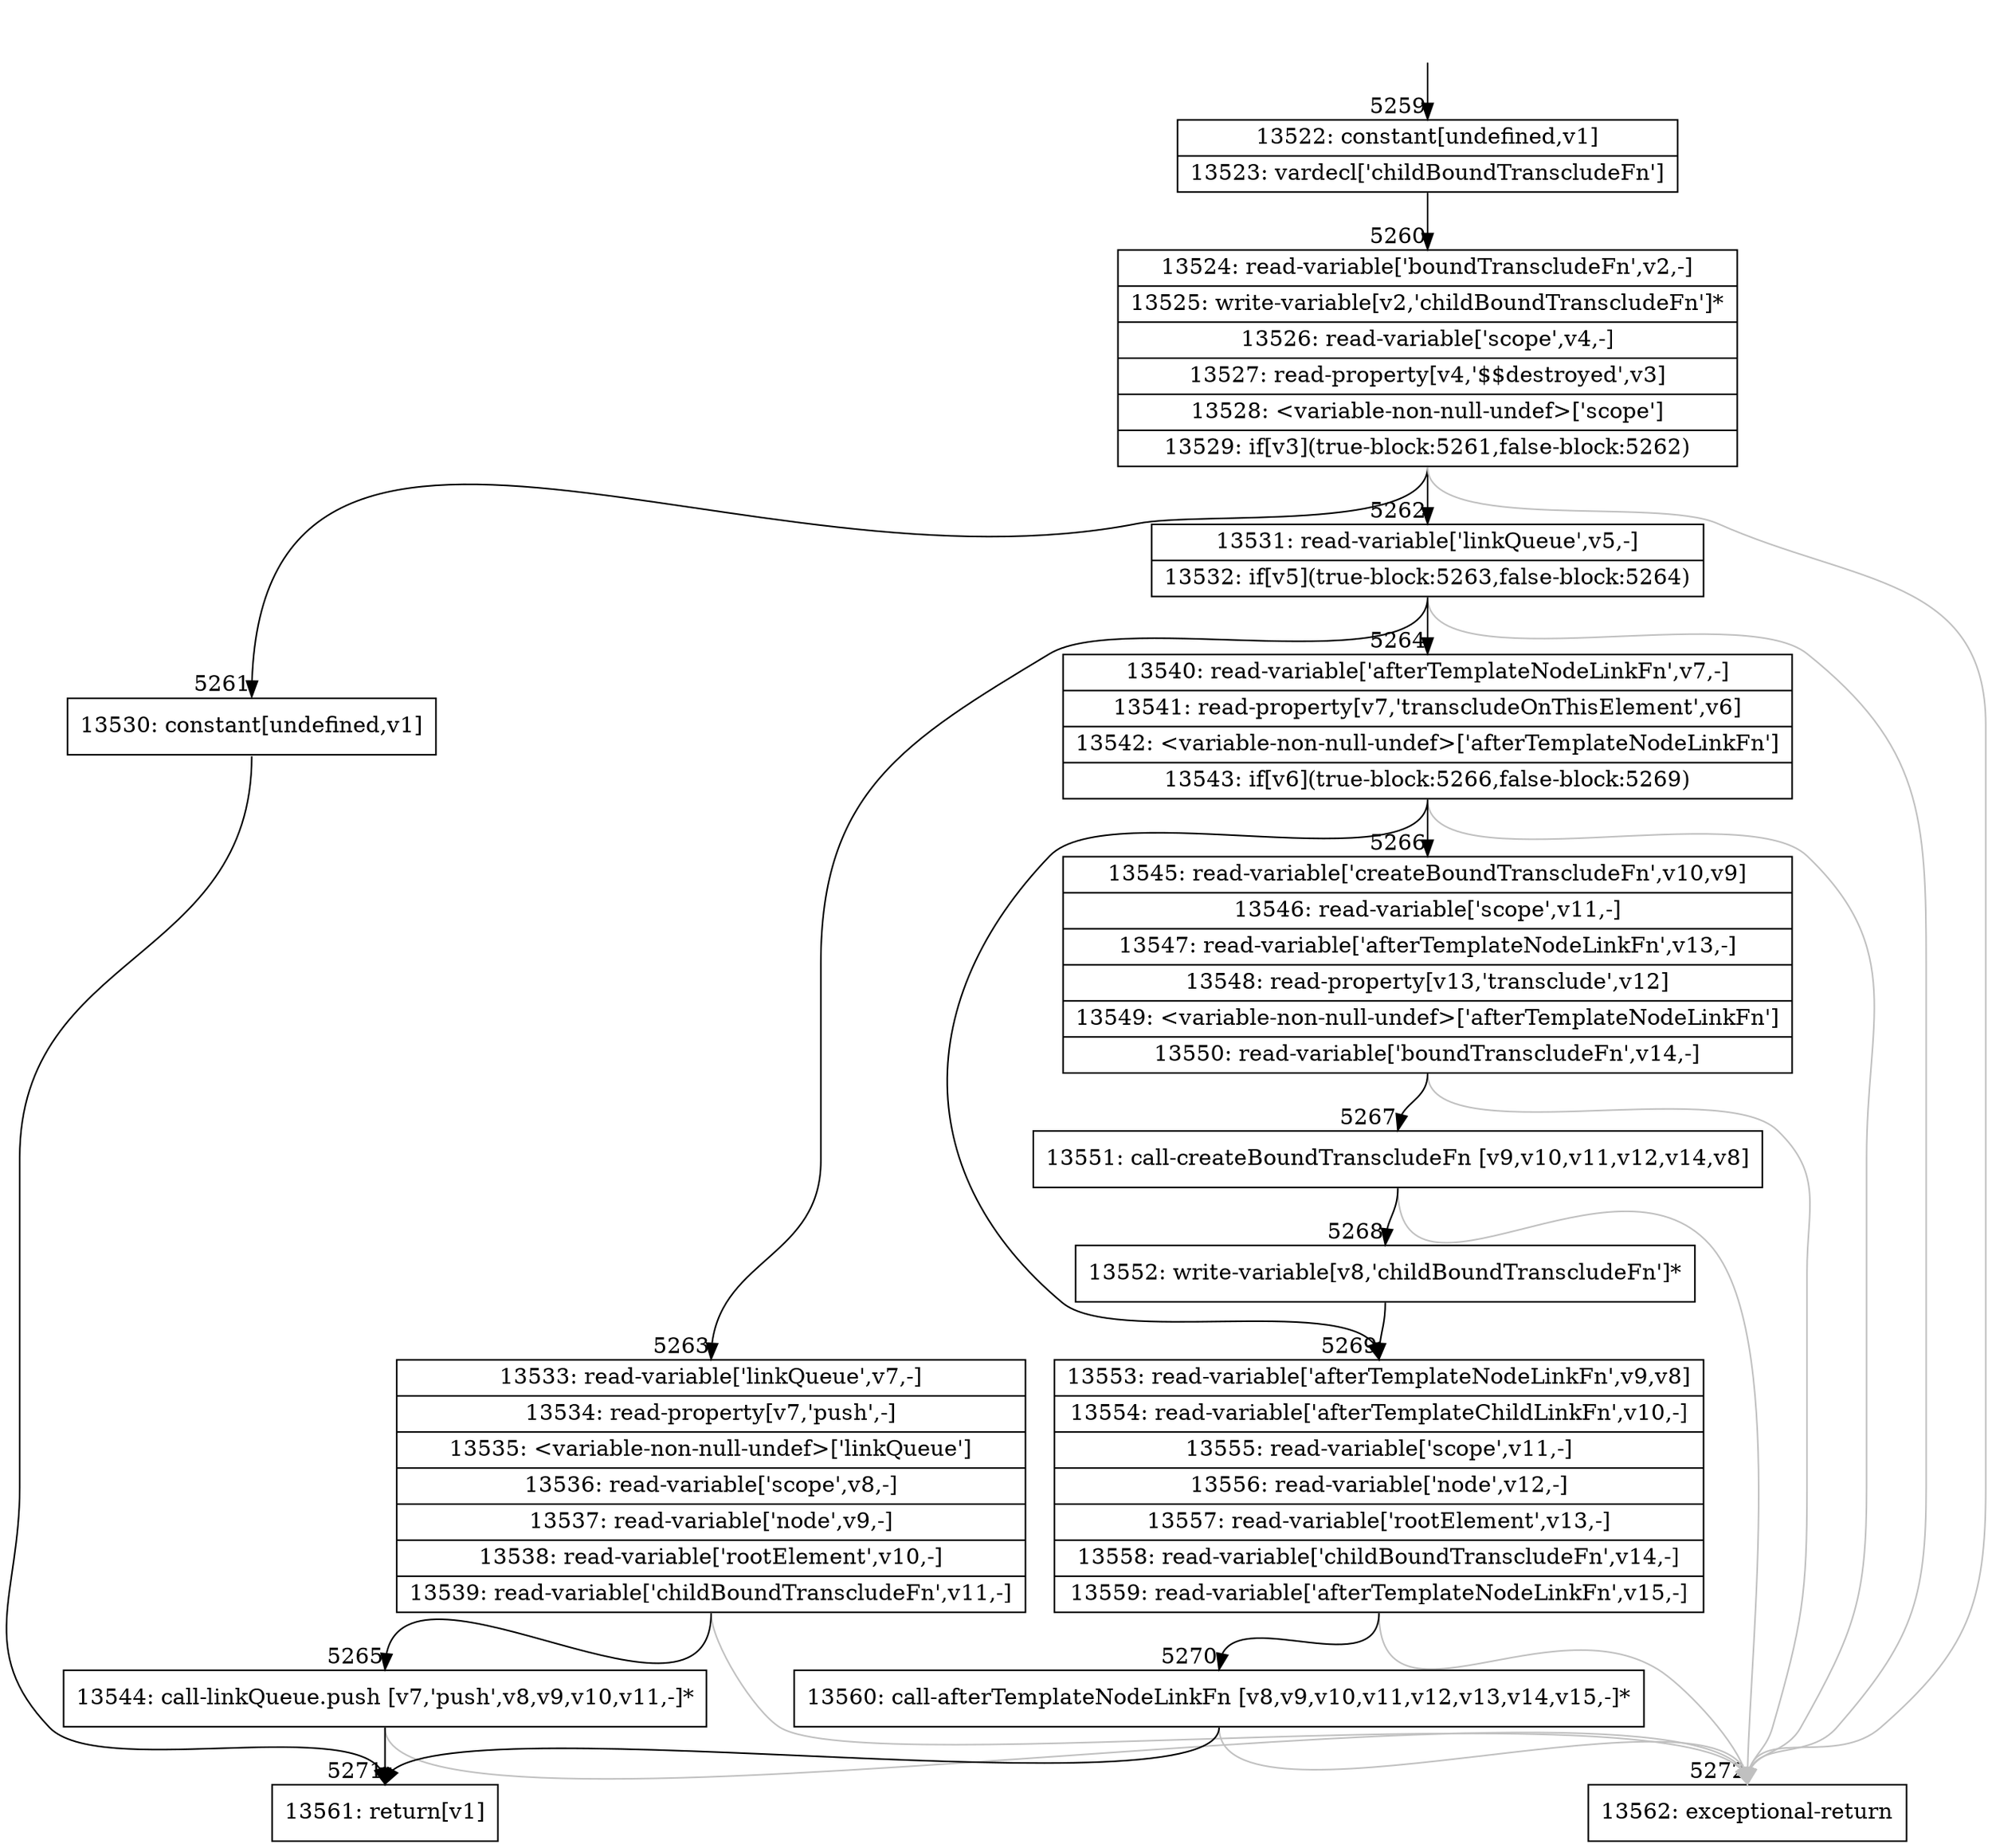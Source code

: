 digraph {
rankdir="TD"
BB_entry389[shape=none,label=""];
BB_entry389 -> BB5259 [tailport=s, headport=n, headlabel="    5259"]
BB5259 [shape=record label="{13522: constant[undefined,v1]|13523: vardecl['childBoundTranscludeFn']}" ] 
BB5259 -> BB5260 [tailport=s, headport=n, headlabel="      5260"]
BB5260 [shape=record label="{13524: read-variable['boundTranscludeFn',v2,-]|13525: write-variable[v2,'childBoundTranscludeFn']*|13526: read-variable['scope',v4,-]|13527: read-property[v4,'$$destroyed',v3]|13528: \<variable-non-null-undef\>['scope']|13529: if[v3](true-block:5261,false-block:5262)}" ] 
BB5260 -> BB5261 [tailport=s, headport=n, headlabel="      5261"]
BB5260 -> BB5262 [tailport=s, headport=n, headlabel="      5262"]
BB5260 -> BB5272 [tailport=s, headport=n, color=gray, headlabel="      5272"]
BB5261 [shape=record label="{13530: constant[undefined,v1]}" ] 
BB5261 -> BB5271 [tailport=s, headport=n, headlabel="      5271"]
BB5262 [shape=record label="{13531: read-variable['linkQueue',v5,-]|13532: if[v5](true-block:5263,false-block:5264)}" ] 
BB5262 -> BB5263 [tailport=s, headport=n, headlabel="      5263"]
BB5262 -> BB5264 [tailport=s, headport=n, headlabel="      5264"]
BB5262 -> BB5272 [tailport=s, headport=n, color=gray]
BB5263 [shape=record label="{13533: read-variable['linkQueue',v7,-]|13534: read-property[v7,'push',-]|13535: \<variable-non-null-undef\>['linkQueue']|13536: read-variable['scope',v8,-]|13537: read-variable['node',v9,-]|13538: read-variable['rootElement',v10,-]|13539: read-variable['childBoundTranscludeFn',v11,-]}" ] 
BB5263 -> BB5265 [tailport=s, headport=n, headlabel="      5265"]
BB5263 -> BB5272 [tailport=s, headport=n, color=gray]
BB5264 [shape=record label="{13540: read-variable['afterTemplateNodeLinkFn',v7,-]|13541: read-property[v7,'transcludeOnThisElement',v6]|13542: \<variable-non-null-undef\>['afterTemplateNodeLinkFn']|13543: if[v6](true-block:5266,false-block:5269)}" ] 
BB5264 -> BB5266 [tailport=s, headport=n, headlabel="      5266"]
BB5264 -> BB5269 [tailport=s, headport=n, headlabel="      5269"]
BB5264 -> BB5272 [tailport=s, headport=n, color=gray]
BB5265 [shape=record label="{13544: call-linkQueue.push [v7,'push',v8,v9,v10,v11,-]*}" ] 
BB5265 -> BB5271 [tailport=s, headport=n]
BB5265 -> BB5272 [tailport=s, headport=n, color=gray]
BB5266 [shape=record label="{13545: read-variable['createBoundTranscludeFn',v10,v9]|13546: read-variable['scope',v11,-]|13547: read-variable['afterTemplateNodeLinkFn',v13,-]|13548: read-property[v13,'transclude',v12]|13549: \<variable-non-null-undef\>['afterTemplateNodeLinkFn']|13550: read-variable['boundTranscludeFn',v14,-]}" ] 
BB5266 -> BB5267 [tailport=s, headport=n, headlabel="      5267"]
BB5266 -> BB5272 [tailport=s, headport=n, color=gray]
BB5267 [shape=record label="{13551: call-createBoundTranscludeFn [v9,v10,v11,v12,v14,v8]}" ] 
BB5267 -> BB5268 [tailport=s, headport=n, headlabel="      5268"]
BB5267 -> BB5272 [tailport=s, headport=n, color=gray]
BB5268 [shape=record label="{13552: write-variable[v8,'childBoundTranscludeFn']*}" ] 
BB5268 -> BB5269 [tailport=s, headport=n]
BB5269 [shape=record label="{13553: read-variable['afterTemplateNodeLinkFn',v9,v8]|13554: read-variable['afterTemplateChildLinkFn',v10,-]|13555: read-variable['scope',v11,-]|13556: read-variable['node',v12,-]|13557: read-variable['rootElement',v13,-]|13558: read-variable['childBoundTranscludeFn',v14,-]|13559: read-variable['afterTemplateNodeLinkFn',v15,-]}" ] 
BB5269 -> BB5270 [tailport=s, headport=n, headlabel="      5270"]
BB5269 -> BB5272 [tailport=s, headport=n, color=gray]
BB5270 [shape=record label="{13560: call-afterTemplateNodeLinkFn [v8,v9,v10,v11,v12,v13,v14,v15,-]*}" ] 
BB5270 -> BB5271 [tailport=s, headport=n]
BB5270 -> BB5272 [tailport=s, headport=n, color=gray]
BB5271 [shape=record label="{13561: return[v1]}" ] 
BB5272 [shape=record label="{13562: exceptional-return}" ] 
//#$~ 8401
}
